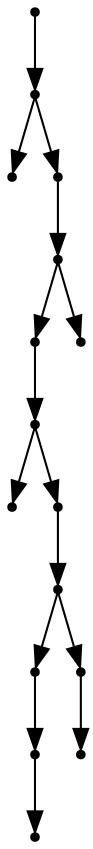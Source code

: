 digraph {
  15 [shape=point];
  14 [shape=point];
  0 [shape=point];
  13 [shape=point];
  12 [shape=point];
  10 [shape=point];
  9 [shape=point];
  1 [shape=point];
  8 [shape=point];
  7 [shape=point];
  4 [shape=point];
  3 [shape=point];
  2 [shape=point];
  6 [shape=point];
  5 [shape=point];
  11 [shape=point];
15 -> 14;
14 -> 0;
14 -> 13;
13 -> 12;
12 -> 10;
10 -> 9;
9 -> 1;
9 -> 8;
8 -> 7;
7 -> 4;
4 -> 3;
3 -> 2;
7 -> 6;
6 -> 5;
12 -> 11;
}
